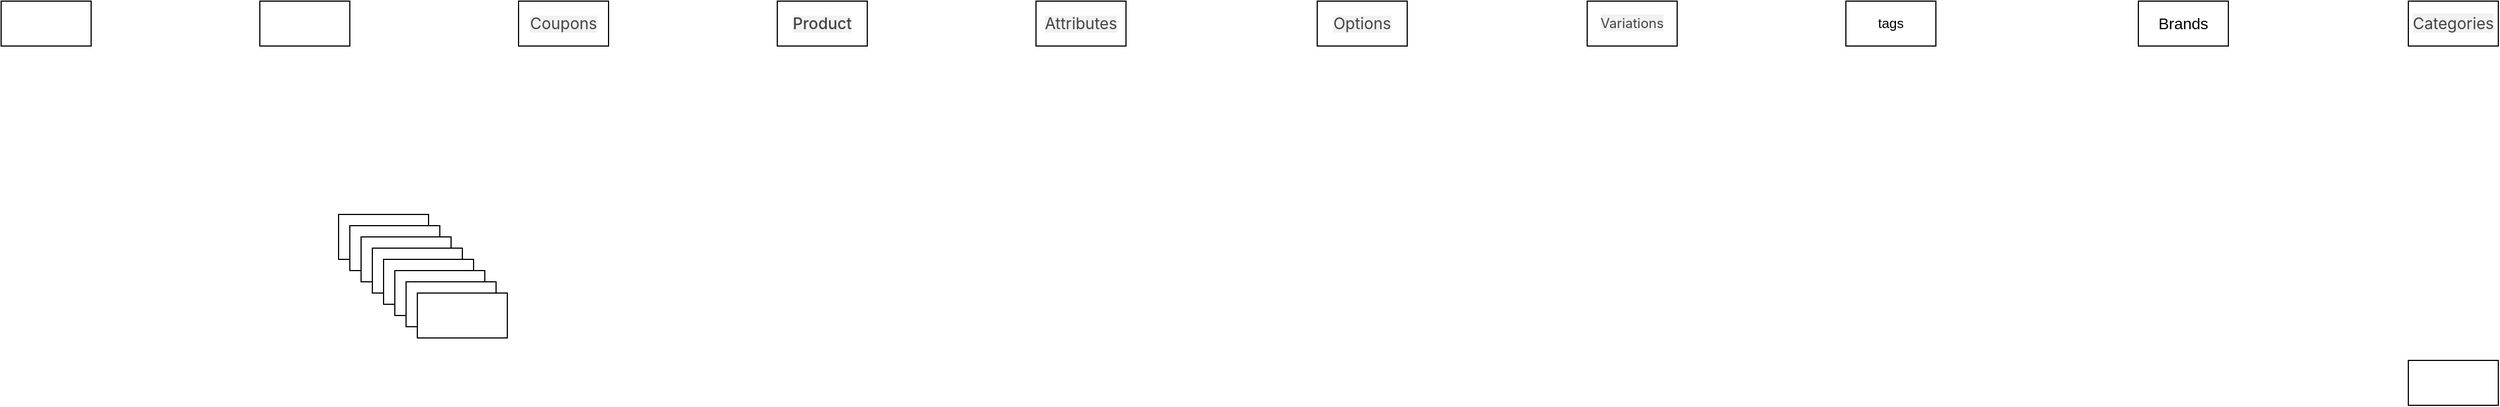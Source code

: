 <mxfile version="24.7.12">
  <diagram name="Page-1" id="F0mejwow4lHuoCeG6_dS">
    <mxGraphModel dx="3163" dy="826" grid="1" gridSize="10" guides="1" tooltips="1" connect="1" arrows="1" fold="1" page="1" pageScale="1" pageWidth="827" pageHeight="1169" math="0" shadow="0">
      <root>
        <mxCell id="0" />
        <mxCell id="1" parent="0" />
        <mxCell id="DG_TkfumsjtoZNKu2Lvn-2" value="&lt;span style=&quot;color: rgb(68, 68, 68); font-family: Inter, sans-serif; text-align: start; background-color: rgb(241, 241, 241);&quot;&gt;&lt;font style=&quot;font-size: 14px;&quot;&gt;Coupons&lt;/font&gt;&lt;/span&gt;" style="rounded=0;whiteSpace=wrap;html=1;" parent="1" vertex="1">
          <mxGeometry x="-990" y="40" width="80" height="40" as="geometry" />
        </mxCell>
        <mxCell id="DG_TkfumsjtoZNKu2Lvn-11" value="&lt;span style=&quot;color: rgb(68, 68, 68); font-family: Inter, sans-serif; font-style: normal; font-variant-ligatures: normal; font-variant-caps: normal; font-weight: 500; letter-spacing: normal; orphans: 2; text-align: start; text-indent: 0px; text-transform: none; widows: 2; word-spacing: 0px; -webkit-text-stroke-width: 0px; white-space: normal; background-color: rgb(241, 241, 241); text-decoration-thickness: initial; text-decoration-style: initial; text-decoration-color: initial; float: none; display: inline !important;&quot;&gt;&lt;font style=&quot;font-size: 14px;&quot;&gt;Product&lt;/font&gt;&lt;/span&gt;" style="rounded=0;whiteSpace=wrap;html=1;" parent="1" vertex="1">
          <mxGeometry x="-760" y="40" width="80" height="40" as="geometry" />
        </mxCell>
        <mxCell id="DG_TkfumsjtoZNKu2Lvn-12" value="&lt;span style=&quot;color: rgb(68, 68, 68); font-family: Inter, sans-serif; text-align: start; background-color: rgb(241, 241, 241);&quot;&gt;&lt;font style=&quot;font-size: 14px;&quot;&gt;Attributes&lt;/font&gt;&lt;/span&gt;" style="rounded=0;whiteSpace=wrap;html=1;" parent="1" vertex="1">
          <mxGeometry x="-530" y="40" width="80" height="40" as="geometry" />
        </mxCell>
        <mxCell id="DG_TkfumsjtoZNKu2Lvn-13" value="&lt;span style=&quot;color: rgb(68, 68, 68); font-family: Inter, sans-serif; font-size: 14px; text-align: start; background-color: rgb(241, 241, 241);&quot;&gt;Categories&lt;/span&gt;" style="rounded=0;whiteSpace=wrap;html=1;" parent="1" vertex="1">
          <mxGeometry x="690" y="40" width="80" height="40" as="geometry" />
        </mxCell>
        <mxCell id="DG_TkfumsjtoZNKu2Lvn-14" value="&lt;span style=&quot;color: rgb(68, 68, 68); font-family: Inter, sans-serif; text-align: start; background-color: rgb(241, 241, 241);&quot;&gt;&lt;font style=&quot;font-size: 14px;&quot;&gt;Options&lt;/font&gt;&lt;/span&gt;" style="rounded=0;whiteSpace=wrap;html=1;" parent="1" vertex="1">
          <mxGeometry x="-280" y="40" width="80" height="40" as="geometry" />
        </mxCell>
        <mxCell id="DG_TkfumsjtoZNKu2Lvn-15" value="&lt;font style=&quot;font-size: 14px;&quot;&gt;Brands&lt;/font&gt;" style="rounded=0;whiteSpace=wrap;html=1;" parent="1" vertex="1">
          <mxGeometry x="450" y="40" width="80" height="40" as="geometry" />
        </mxCell>
        <mxCell id="DG_TkfumsjtoZNKu2Lvn-16" value="tags" style="rounded=0;whiteSpace=wrap;html=1;" parent="1" vertex="1">
          <mxGeometry x="190" y="40" width="80" height="40" as="geometry" />
        </mxCell>
        <mxCell id="DG_TkfumsjtoZNKu2Lvn-17" value="&lt;span style=&quot;color: rgb(68, 68, 68); font-family: Inter, sans-serif; text-align: start; background-color: rgb(241, 241, 241);&quot;&gt;&lt;font style=&quot;font-size: 12px;&quot;&gt;Variations&lt;/font&gt;&lt;/span&gt;" style="rounded=0;whiteSpace=wrap;html=1;" parent="1" vertex="1">
          <mxGeometry x="-40" y="40" width="80" height="40" as="geometry" />
        </mxCell>
        <mxCell id="DG_TkfumsjtoZNKu2Lvn-18" value="" style="rounded=0;whiteSpace=wrap;html=1;" parent="1" vertex="1">
          <mxGeometry x="-1150" y="230" width="80" height="40" as="geometry" />
        </mxCell>
        <mxCell id="DG_TkfumsjtoZNKu2Lvn-19" value="" style="rounded=0;whiteSpace=wrap;html=1;" parent="1" vertex="1">
          <mxGeometry x="-1140" y="240" width="80" height="40" as="geometry" />
        </mxCell>
        <mxCell id="DG_TkfumsjtoZNKu2Lvn-20" value="" style="rounded=0;whiteSpace=wrap;html=1;" parent="1" vertex="1">
          <mxGeometry x="-1130" y="250" width="80" height="40" as="geometry" />
        </mxCell>
        <mxCell id="DG_TkfumsjtoZNKu2Lvn-21" value="" style="rounded=0;whiteSpace=wrap;html=1;" parent="1" vertex="1">
          <mxGeometry x="-1120" y="260" width="80" height="40" as="geometry" />
        </mxCell>
        <mxCell id="DG_TkfumsjtoZNKu2Lvn-22" value="" style="rounded=0;whiteSpace=wrap;html=1;" parent="1" vertex="1">
          <mxGeometry x="-1110" y="270" width="80" height="40" as="geometry" />
        </mxCell>
        <mxCell id="DG_TkfumsjtoZNKu2Lvn-23" value="" style="rounded=0;whiteSpace=wrap;html=1;" parent="1" vertex="1">
          <mxGeometry x="-1100" y="280" width="80" height="40" as="geometry" />
        </mxCell>
        <mxCell id="DG_TkfumsjtoZNKu2Lvn-24" value="" style="rounded=0;whiteSpace=wrap;html=1;" parent="1" vertex="1">
          <mxGeometry x="-1090" y="290" width="80" height="40" as="geometry" />
        </mxCell>
        <mxCell id="DG_TkfumsjtoZNKu2Lvn-25" value="" style="rounded=0;whiteSpace=wrap;html=1;" parent="1" vertex="1">
          <mxGeometry x="-1080" y="300" width="80" height="40" as="geometry" />
        </mxCell>
        <mxCell id="DG_TkfumsjtoZNKu2Lvn-26" value="" style="rounded=0;whiteSpace=wrap;html=1;" parent="1" vertex="1">
          <mxGeometry x="690" y="360" width="80" height="40" as="geometry" />
        </mxCell>
        <mxCell id="DG_TkfumsjtoZNKu2Lvn-27" value="" style="rounded=0;whiteSpace=wrap;html=1;" parent="1" vertex="1">
          <mxGeometry x="-1450" y="40" width="80" height="40" as="geometry" />
        </mxCell>
        <mxCell id="DG_TkfumsjtoZNKu2Lvn-28" value="" style="rounded=0;whiteSpace=wrap;html=1;" parent="1" vertex="1">
          <mxGeometry x="-1220" y="40" width="80" height="40" as="geometry" />
        </mxCell>
      </root>
    </mxGraphModel>
  </diagram>
</mxfile>
